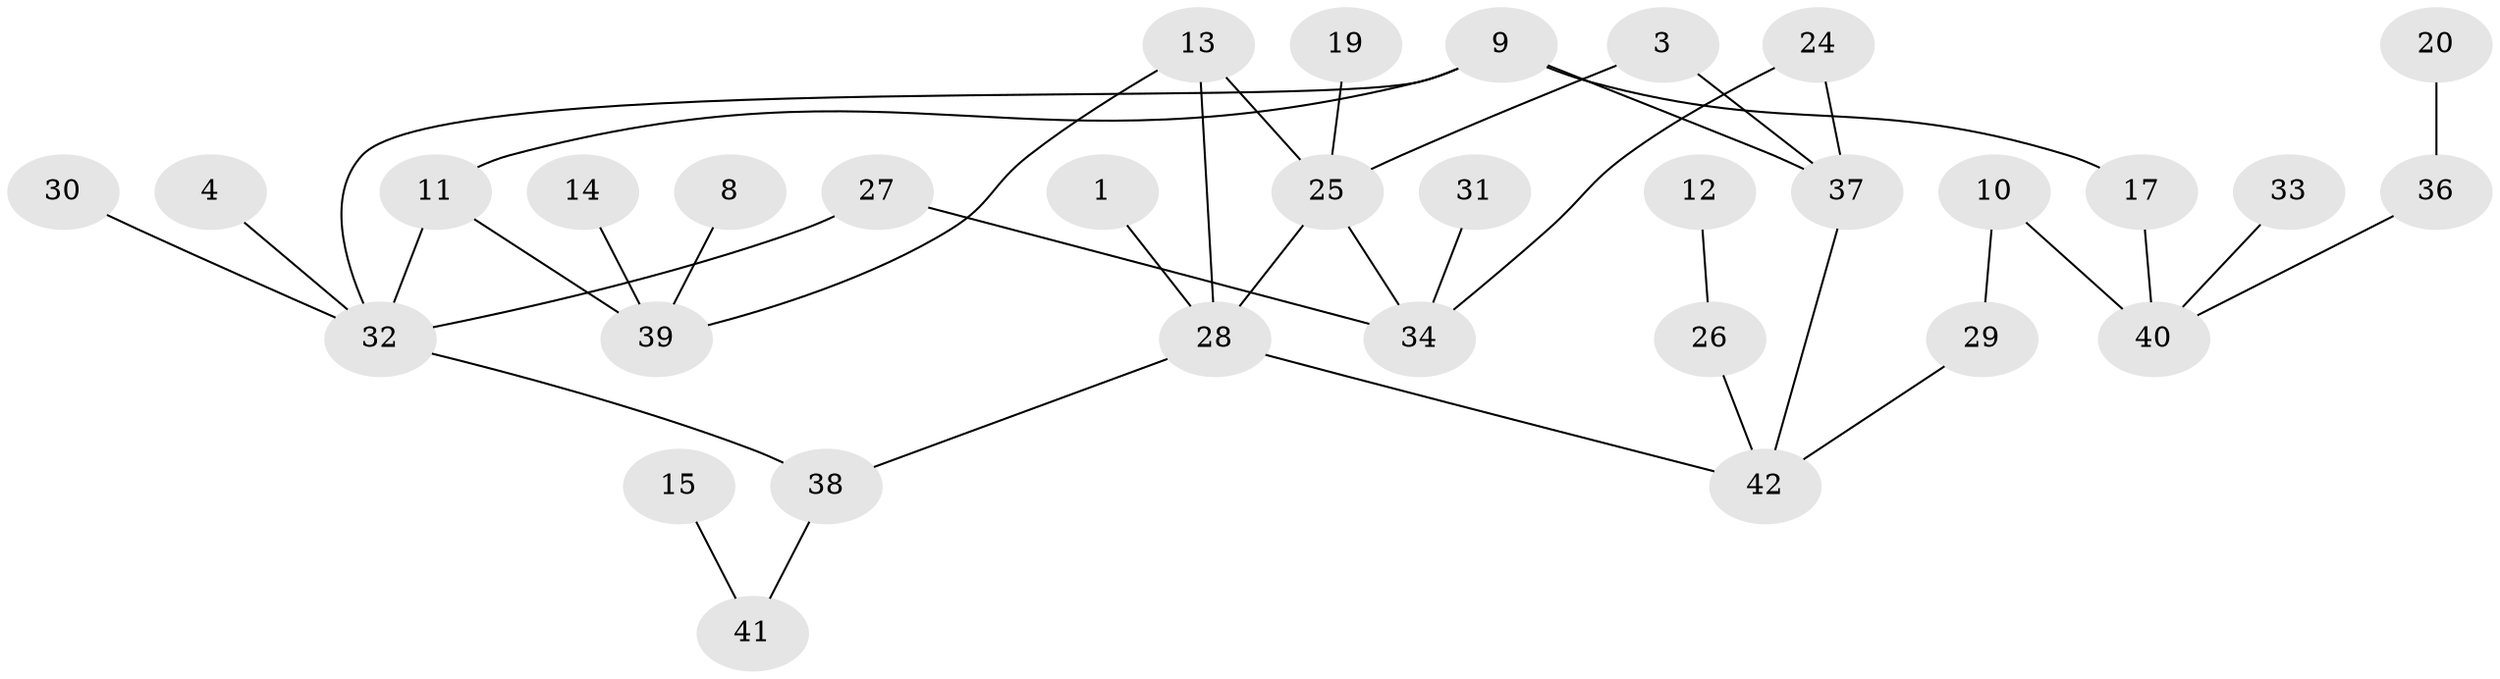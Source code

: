// original degree distribution, {2: 0.27058823529411763, 1: 0.3176470588235294, 3: 0.17647058823529413, 0: 0.11764705882352941, 4: 0.08235294117647059, 6: 0.011764705882352941, 5: 0.023529411764705882}
// Generated by graph-tools (version 1.1) at 2025/25/03/09/25 03:25:17]
// undirected, 32 vertices, 39 edges
graph export_dot {
graph [start="1"]
  node [color=gray90,style=filled];
  1;
  3;
  4;
  8;
  9;
  10;
  11;
  12;
  13;
  14;
  15;
  17;
  19;
  20;
  24;
  25;
  26;
  27;
  28;
  29;
  30;
  31;
  32;
  33;
  34;
  36;
  37;
  38;
  39;
  40;
  41;
  42;
  1 -- 28 [weight=1.0];
  3 -- 25 [weight=1.0];
  3 -- 37 [weight=1.0];
  4 -- 32 [weight=1.0];
  8 -- 39 [weight=1.0];
  9 -- 11 [weight=1.0];
  9 -- 17 [weight=1.0];
  9 -- 32 [weight=1.0];
  9 -- 37 [weight=1.0];
  10 -- 29 [weight=1.0];
  10 -- 40 [weight=1.0];
  11 -- 32 [weight=1.0];
  11 -- 39 [weight=1.0];
  12 -- 26 [weight=1.0];
  13 -- 25 [weight=1.0];
  13 -- 28 [weight=1.0];
  13 -- 39 [weight=1.0];
  14 -- 39 [weight=1.0];
  15 -- 41 [weight=1.0];
  17 -- 40 [weight=1.0];
  19 -- 25 [weight=1.0];
  20 -- 36 [weight=1.0];
  24 -- 34 [weight=1.0];
  24 -- 37 [weight=1.0];
  25 -- 28 [weight=1.0];
  25 -- 34 [weight=1.0];
  26 -- 42 [weight=1.0];
  27 -- 32 [weight=1.0];
  27 -- 34 [weight=1.0];
  28 -- 38 [weight=1.0];
  28 -- 42 [weight=1.0];
  29 -- 42 [weight=1.0];
  30 -- 32 [weight=1.0];
  31 -- 34 [weight=1.0];
  32 -- 38 [weight=1.0];
  33 -- 40 [weight=1.0];
  36 -- 40 [weight=1.0];
  37 -- 42 [weight=1.0];
  38 -- 41 [weight=1.0];
}
